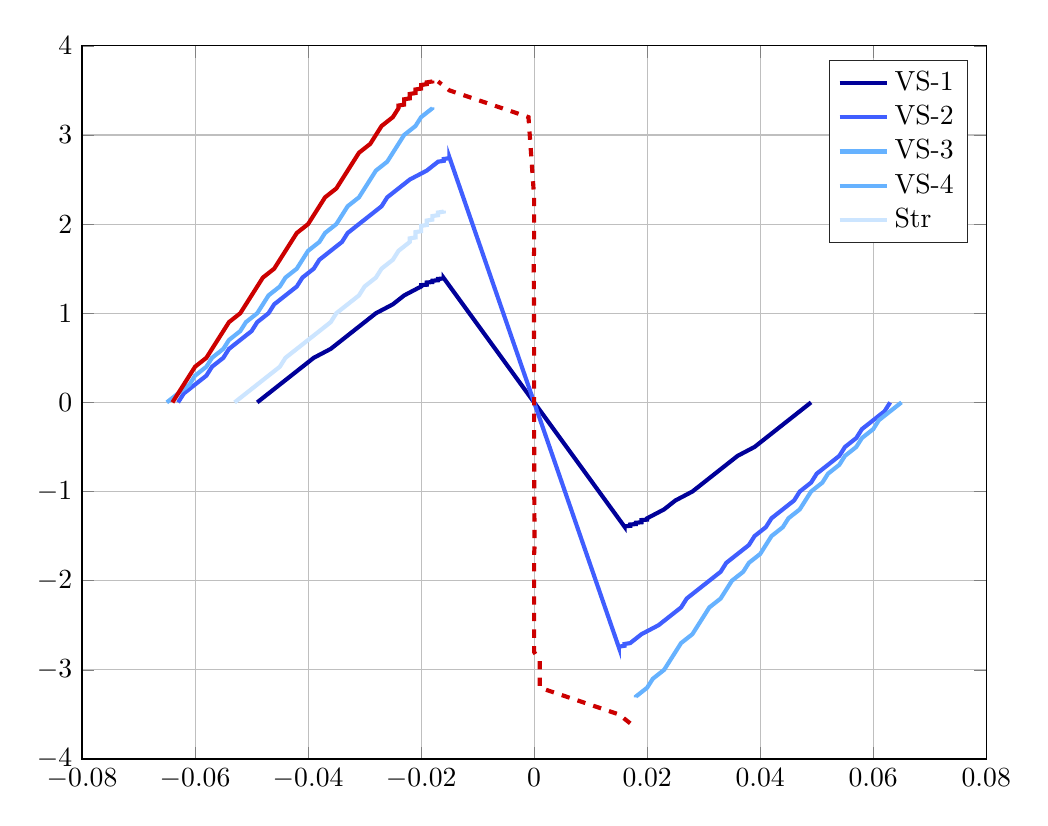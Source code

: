 % This file was created by matlab2tikz.
%
%The latest updates can be retrieved from
%  http://www.mathworks.com/matlabcentral/fileexchange/22022-matlab2tikz-matlab2tikz
%where you can also make suggestions and rate matlab2tikz.
%
\definecolor{mycolor1}{rgb}{0.0,0.0,0.6}%
\definecolor{mycolor2}{rgb}{0.25,0.37,1.0}%
\definecolor{mycolor3}{rgb}{0.4,0.7,1.0}%
\definecolor{mycolor4}{rgb}{0.8,0.9,1}%
\definecolor{mycolor5}{rgb}{0.80,0.0,0.0}%
%
\begin{tikzpicture}

\begin{axis}[%
width=4.521in,
height=3.566in,
at={(0.758in,0.481in)},
scale only axis,
xmin=-0.08,
xmax=0.08,
scaled x ticks = false,
x tick label style={/pgf/number format/fixed},
ymin=-4,
ymax=4,
axis background/.style={fill=white},
xmajorgrids,
ymajorgrids,
legend style={legend cell align=left, align=left, draw=white!15!black}
]
\addplot [color=mycolor1,line width=1.5pt]
  table[row sep=crcr]{%
-0.049	0\\
-0.047	0.1\\
-0.045	0.2\\
-0.043	0.3\\
-0.041	0.4\\
-0.039	0.5\\
-0.036	0.6\\
-0.034	0.7\\
-0.032	0.8\\
-0.03	0.9\\
-0.028	1\\
-0.025	1.1\\
-0.023	1.2\\
-0.02	1.3\\
-0.02	1.305\\
-0.02	1.31\\
-0.02	1.315\\
-0.019	1.32\\
-0.019	1.325\\
-0.019	1.33\\
-0.019	1.335\\
-0.019	1.34\\
-0.019	1.345\\
-0.018	1.35\\
-0.018	1.355\\
-0.018	1.36\\
-0.018	1.365\\
-0.017	1.37\\
-0.017	1.375\\
-0.017	1.38\\
-0.017	1.385\\
-0.016	1.39\\
-0.016	1.395\\
0	0\\
0.016	-1.395\\
0.016	-1.39\\
0.017	-1.385\\
0.017	-1.38\\
0.017	-1.375\\
0.017	-1.37\\
0.018	-1.365\\
0.018	-1.36\\
0.018	-1.355\\
0.018	-1.35\\
0.019	-1.345\\
0.019	-1.34\\
0.019	-1.335\\
0.019	-1.33\\
0.019	-1.325\\
0.019	-1.32\\
0.02	-1.315\\
0.02	-1.31\\
0.02	-1.305\\
0.02	-1.3\\
0.023	-1.2\\
0.025	-1.1\\
0.028	-1\\
0.03	-0.9\\
0.032	-0.8\\
0.034	-0.7\\
0.036	-0.6\\
0.039	-0.5\\
0.041	-0.4\\
0.043	-0.3\\
0.045	-0.2\\
0.047	-0.1\\
0.049	0\\
};
\addlegendentry{VS-1}

\addplot [color=mycolor2,line width=1.5pt]
  table[row sep=crcr]{%
-0.063	0\\
-0.062	0.1\\
-0.06	0.2\\
-0.058	0.3\\
-0.057	0.4\\
-0.055	0.5\\
-0.054	0.6\\
-0.052	0.7\\
-0.05	0.8\\
-0.049	0.9\\
-0.047	1\\
-0.046	1.1\\
-0.044	1.2\\
-0.042	1.3\\
-0.041	1.4\\
-0.039	1.5\\
-0.038	1.6\\
-0.036	1.7\\
-0.034	1.8\\
-0.033	1.9\\
-0.031	2\\
-0.029	2.1\\
-0.027	2.2\\
-0.026	2.3\\
-0.024	2.4\\
-0.022	2.5\\
-0.019	2.6\\
-0.017	2.7\\
-0.016	2.71\\
-0.016	2.72\\
-0.016	2.73\\
-0.015	2.74\\
-0.015	2.75\\
0	0\\
0.015	-2.75\\
0.015	-2.74\\
0.016	-2.73\\
0.016	-2.72\\
0.016	-2.71\\
0.017	-2.7\\
0.019	-2.6\\
0.022	-2.5\\
0.024	-2.4\\
0.026	-2.3\\
0.027	-2.2\\
0.029	-2.1\\
0.031	-2\\
0.033	-1.9\\
0.034	-1.8\\
0.036	-1.7\\
0.038	-1.6\\
0.039	-1.5\\
0.041	-1.4\\
0.042	-1.3\\
0.044	-1.2\\
0.046	-1.1\\
0.047	-1\\
0.049	-0.9\\
0.05	-0.8\\
0.052	-0.7\\
0.054	-0.6\\
0.055	-0.5\\
0.057	-0.4\\
0.058	-0.3\\
0.06	-0.2\\
0.062	-0.1\\
0.063	0\\
};
\addlegendentry{VS-2}

\addplot [color=mycolor3,line width=1.5pt]
  table[row sep=crcr]{%
0.018	-3.31\\
0.018	-3.3\\
0.02	-3.2\\
0.021	-3.1\\
0.023	-3\\
0.024	-2.9\\
0.025	-2.8\\
0.026	-2.7\\
0.028	-2.6\\
0.029	-2.5\\
0.03	-2.4\\
0.031	-2.3\\
0.033	-2.2\\
0.034	-2.1\\
0.035	-2\\
0.037	-1.9\\
0.038	-1.8\\
0.04	-1.7\\
0.041	-1.6\\
0.042	-1.5\\
0.044	-1.4\\
0.045	-1.3\\
0.047	-1.2\\
0.048	-1.1\\
0.049	-1\\
0.051	-0.9\\
0.052	-0.8\\
0.054	-0.7\\
0.055	-0.6\\
0.057	-0.5\\
0.058	-0.4\\
0.06	-0.3\\
0.061	-0.2\\
0.063	-0.1\\
0.065	0\\
};
\addlegendentry{VS-3}


\addplot [color=mycolor3,line width=1.5pt]
table[row sep=crcr]{%
	-0.065	0\\
	-0.063	0.1\\
	-0.061	0.2\\
	-0.06	0.3\\
	-0.058	0.4\\
	-0.057	0.5\\
	-0.055	0.6\\
	-0.054	0.7\\
	-0.052	0.8\\
	-0.051	0.9\\
	-0.049	1\\
	-0.048	1.1\\
	-0.047	1.2\\
	-0.045	1.3\\
	-0.044	1.4\\
	-0.042	1.5\\
	-0.041	1.6\\
	-0.04	1.7\\
	-0.038	1.8\\
	-0.037	1.9\\
	-0.035	2\\
	-0.034	2.1\\
	-0.033	2.2\\
	-0.031	2.3\\
	-0.03	2.4\\
	-0.029	2.5\\
	-0.028	2.6\\
	-0.026	2.7\\
	-0.025	2.8\\
	-0.024	2.9\\
	-0.023	3\\
	-0.021	3.1\\
	-0.02	3.2\\
	-0.018	3.3\\
	-0.018	3.31\\
};

\addplot [color=mycolor4,line width=1.5pt]
table[row sep=crcr]{%
	-0.053	0\\
	-0.051	0.1\\
	-0.049	0.2\\
	-0.047	0.3\\
	-0.045	0.4\\
	-0.044	0.5\\
	-0.042	0.6\\
	-0.04	0.7\\
	-0.038	0.8\\
	-0.036	0.9\\
	-0.035	1\\
	-0.033	1.1\\
	-0.031	1.2\\
	-0.03	1.3\\
	-0.028	1.4\\
	-0.027	1.5\\
	-0.025	1.6\\
	-0.024	1.7\\
	-0.022	1.8\\
	-0.022	1.81\\
	-0.022	1.82\\
	-0.022	1.83\\
	-0.022	1.84\\
	-0.021	1.85\\
	-0.021	1.86\\
	-0.021	1.87\\
	-0.021	1.88\\
	-0.021	1.89\\
	-0.021	1.9\\
	-0.021	1.91\\
	-0.02	1.92\\
	-0.02	1.93\\
	-0.02	1.94\\
	-0.02	1.95\\
	-0.02	1.96\\
	-0.02	1.97\\
	-0.02	1.98\\
	-0.019	1.99\\
	-0.019	2\\
	-0.019	2.01\\
	-0.019	2.02\\
	-0.019	2.03\\
	-0.019	2.04\\
	-0.018	2.05\\
	-0.018	2.06\\
	-0.018	2.07\\
	-0.018	2.08\\
	-0.018	2.09\\
	-0.017	2.1\\
	-0.017	2.11\\
	-0.017	2.12\\
	-0.017	2.13\\
	-0.016	2.14\\
	-0.016	2.15\\	
};
\addlegendentry{VS-4}


\addplot [color=mycolor5, mark options={solid, mycolor5},line width=1.5pt]
table[row sep=crcr]{%
	-0.064	0\\
	-0.063	0.1\\
	-0.062	0.2\\
	-0.061	0.3\\
	-0.06	0.4\\
	-0.058	0.5\\
	-0.057	0.6\\
	-0.056	0.7\\
	-0.055	0.8\\
	-0.054	0.9\\
	-0.052	1\\
	-0.051	1.1\\
	-0.05	1.2\\
	-0.049	1.3\\
	-0.048	1.4\\
	-0.046	1.5\\
	-0.045	1.6\\
	-0.044	1.7\\
	-0.043	1.8\\
	-0.042	1.9\\
	-0.04	2\\
	-0.039	2.1\\
	-0.038	2.2\\
	-0.037	2.3\\
	-0.035	2.4\\
	-0.034	2.5\\
	-0.033	2.6\\
	-0.032	2.7\\
	-0.031	2.8\\
	-0.029	2.9\\
	-0.028	3\\
	-0.027	3.1\\
	-0.025	3.2\\
	-0.024	3.3\\
	-0.024	3.3\\
	-0.024	3.31\\
	-0.024	3.32\\
	-0.024	3.33\\
	-0.023	3.34\\
	-0.023	3.35\\
	-0.023	3.36\\
	-0.023	3.37\\
	-0.023	3.38\\
	-0.023	3.39\\
	-0.023	3.4\\
	-0.022	3.41\\
	-0.022	3.42\\
	-0.022	3.43\\
	-0.022	3.44\\
	-0.022	3.45\\
	-0.022	3.46\\
	-0.021	3.47\\
	-0.021	3.48\\
	-0.021	3.49\\
	-0.021	3.5\\
	-0.021	3.51\\
	-0.02	3.52\\
	-0.02	3.53\\
	-0.02	3.54\\
	-0.02	3.55\\
	-0.02	3.56\\
	-0.019	3.57\\
	-0.019	3.58\\
	-0.019	3.59\\
	-0.018	3.6\\
	-0.018	3.61\\
};
\addlegendentry{Str}
% unstable straight
\addplot [color=mycolor5, dashed, mark options={solid, mycolor5},line width=1.5pt]
table[row sep=crcr]{%
	%	0.017	-3.611\\	
	%	0.017	-3.61\\
	0.017	-3.6\\
	%	0.017	-3.6\\
	%	0.002	-3.6\\
	%	0.015	-3.5\\
	%	0.001	-3.5\\
	0.015 -3.5\\
	%0.015 -3.4\\
	%0.014 -3.3\\
	%0.014 -3.2\\
	%0.013 -3.1\\
	%0.013 -3.0\\
	%0.013 -2.9\\
	%0.012 -2.8\\
	%
	%
	%	0.015		-3.4\\
	%	0.001	-3.4\\
	%	0.001	-3.3\\
	0.001	-3.2\\
	0.001	-3.1\\
	0.001	-3\\
	0.001	-2.9\\
	0.0	-2.8\\
	0.0	-2.7\\
	0.0	-2.6\\
	0.0	-2.5\\
	0.0	-2.4\\
	0.0	-2.3\\
	0.0	-2.2\\
	0.0	-2.1\\
	0.0	-2\\
	0.0	-1.9\\
	0.0	-1.8\\
	0.0	-1.7\\
	8.632e-05	-1.6\\
	7.247e-05	-1.5\\
	6.037e-05	-1.4\\
	4.985e-05	-1.3\\
	4.077e-05	-1.2\\
	3.299e-05	-1.1\\
	2.639e-05	-1\\
	2.084e-05	-0.9\\
	1.622e-05	-0.8\\
	1.242e-05	-0.7\\
	9.34e-06	-0.6\\
	6.86e-06	-0.5\\
	4.89e-06	-0.4\\
	3.32e-06	-0.3\\
	2.05e-06	-0.2\\
	9.74e-07	-0.1\\
	3.64e-16	0\\
	3.64e-16	0\\
	-9.74e-07	0.1\\
	-2.05e-06	0.2\\
	-3.32e-06	0.3\\
	-4.89e-06	0.4\\
	-6.86e-06	0.5\\
	-9.34e-06	0.6\\
	-1.242e-05	0.7\\
	-1.622e-05	0.8\\
	-2.084e-05	0.9\\
	-2.639e-05	1\\
	-3.299e-05	1.1\\
	-4.077e-05	1.2\\
	-4.985e-05	1.3\\
	-6.037e-05	1.4\\
	-7.247e-05	1.5\\
	-8.632e-05	1.6\\
	-0.0	1.7\\
	-0.0	1.8\\
	-0.0	1.9\\
	-0.0	2\\
	-0.0	2.1\\
	-0.0	2.2\\
	-0.0	2.3\\
	%	-0.0	2.4\\
	%	-0.0	2.5\\
	%	-0.0	2.6\\
	%	-0.0	2.7\\
	%	-0.0	2.8\\
	%	-0.001	2.9\\
	%	-0.013 3.0\\
	%	-0.001	3\\
	%	-0.001	3.1\\
	-0.001	3.2\\
	%	-0.001	3.3\\
	%	-0.015		3.4\\
	%	-0.001	3.4\\
	%	-0.001	3.5\\
	-0.015		3.5\\
	-0.017	3.6\\
	%	-0.002	3.6\\
	%	-0.018	3.611\\
	%	-0.002	3.7\\
};

%% VS-3 unstable
%\addplot [color=mycolor3, dashed, mark options={solid, mycolor3},line width=1.5pt]
%  table[row sep=crcr]{%
%	-0.017	3.31\\
%	-0.017	3.31\\
%	-0.016	3.3\\
%	-0.016	3.29\\
%	-0.016	3.28\\
%	-0.016	3.27\\
%	-0.016	3.26\\
%	-0.016	3.25\\
%	-0.016	3.24\\
%	-0.016	3.23\\
%	-0.016	3.22\\
%	-0.016	3.21\\
%	-0.016	3.2\\
%	-0.015	3.19\\
%	-0.015	3.18\\
%	-0.015	3.17\\
%	-0.015	3.16\\
%	-0.015	3.15\\
%	-0.015	3.14\\
%	-0.015	3.13\\
%	-0.015	3.12\\
%	-0.015	3.11\\
%	-0.015	3.1\\
%	-0.015	3.09\\
%	-0.015	3.08\\
%	-0.015	3.07\\
%	-0.015	3.06\\
%	-0.015	3.05\\
%	-0.015	3.04\\
%	-0.015	3.03\\
%	-0.015	3.02\\
%	-0.015	3.01\\
%		-0.015	3\\
%	-0.015	2.99\\
%	-0.015	2.98\\
%	-0.015	2.97\\
%	-0.015	2.96\\
%	-0.015	2.95\\
%	-0.015	2.94\\
%	-0.015	2.93\\
%	-0.015	2.92\\
%	-0.015	2.91\\
%	-0.015	2.9\\
%	-0.015	2.89\\
%	-0.015	2.88\\
%	-0.015	2.87\\
%	-0.015	2.86\\
%	-0.015	2.85\\
%	-0.015	2.84\\
%	-0.015	2.83\\
%	-0.015	2.81\\
%	-0.015	2.71\\
%	-0.014	2.61\\
%	-0.014	2.51\\
%	-0.014	2.41\\
%	-0.014	2.31\\
%	-0.014	2.21\\
%	-0.014	2.11\\
%	-0.013	2.01\\
%	-0.013		1.91\\
%	0	0\\
%	0.013	-1.91\\
%	0.013	-2.01\\
%	0.014	-2.11\\
%	0.014	-2.21\\
%	0.014	-2.31\\
%	0.014	-2.41\\
%	0.014	-2.51\\
%	0.014	-2.61\\
%	0.015	-2.71\\
%	0.015	-2.81\\
%	0.015	-2.83\\
%	0.015	-2.84\\
%	0.015	-2.85\\
%	0.015	-2.86\\
%	0.015	-2.87\\
%	0.015	-2.88\\
%	0.015	-2.89\\
%	0.015	-2.9\\
%	0.015	-2.91\\
%	0.015	-2.92\\
%	0.015	-2.93\\
%	0.015	-2.94\\
%	0.015	-2.95\\
%	0.015	-2.96\\
%	0.015	-2.97\\
%	0.015	-2.98\\
%	0.015	-2.99\\
%	0.015	-3\\
%	0.015	-3.01\\
%	0.015	-3.02\\
%	0.015	-3.03\\
%	0.015	-3.04\\
%	0.015	-3.05\\
%	0.015	-3.06\\
%	0.015	-3.07\\
%	0.015	-3.08\\
%	0.015	-3.09\\
%	0.015	-3.1\\
%	0.015	-3.11\\
%	0.015	-3.12\\
%	0.015	-3.13\\
%	0.015	-3.14\\
%	0.015	-3.15\\
%	0.015	-3.16\\
%	0.015	-3.17\\
%	0.015	-3.18\\
%	0.015	-3.19\\
%	0.016	-3.2\\
%	0.016	-3.21\\
%	0.016	-3.22\\
%	0.016	-3.23\\
%	0.016	-3.24\\
%	0.016	-3.25\\
%	0.016	-3.26\\
%	0.016	-3.27\\
%	0.016	-3.28\\
%	0.016	-3.29\\
%	0.016	-3.3\\
%	0.017	-3.31\\
%	0.017	-3.31\\
%};
%
%\addplot [color=mycolor4, dashed, mark options={solid, mycolor5},line width=1.5pt]
% table[row sep=crcr]{%
%	-0.015	2.15\\
%	-0.014	2.05\\
%	-0.013	1.95\\
%	-0.013	1.85\\
%	-0.013	1.75\\
%	-0.013	1.65\\
%	-0.012	1.55\\
%	-0.012	1.45\\
%	-0.012	1.35\\
%	-0.012	1.25\\
%	-0.012	1.15\\
%	-0.011	1.05\\
%	-0.011	0.95\\
%	0	0\\
%	0.011	-0.95\\
%	0.011	-1.05\\
%	0.012	-1.15\\
%	0.012	-1.25\\
%	0.012	-1.35\\
%	0.012	-1.45\\
%	0.012	-1.55\\
%	0.013	-1.65\\
%	0.013	-1.75\\
%	0.013	-1.85\\
%	0.013	-1.95\\
%	0.014	-2.05\\
%	0.015	-2.15\\
%};
%
%\addplot [color=mycolor5, mark options={solid, mycolor5},line width=1.5pt]
%table[row sep=crcr]{%
%	0.018	-3.61\\
%	0.018	-3.6\\
%	0.019	-3.59\\
%	0.019	-3.58\\
%	0.019	-3.57\\
%	0.02	-3.56\\
%	0.02	-3.55\\
%	0.02	-3.54\\
%	0.02	-3.53\\
%	0.02	-3.52\\
%	0.021	-3.51\\
%	0.021	-3.5\\
%	0.021	-3.49\\
%	0.021	-3.48\\
%	0.021	-3.47\\
%	0.022	-3.46\\
%	0.022	-3.45\\
%	0.022	-3.44\\
%	0.022	-3.43\\
%	0.022	-3.42\\
%	0.022	-3.41\\
%	0.023	-3.4\\
%	0.023	-3.39\\
%	0.023	-3.38\\
%	0.023	-3.37\\
%	0.023	-3.36\\
%	0.023	-3.35\\
%	0.023	-3.34\\
%	0.024	-3.33\\
%	0.024	-3.32\\
%	0.024	-3.31\\
%	0.024	-3.3\\
%	0.024	-3.3\\
%	0.025	-3.2\\
%	0.027	-3.1\\
%	0.028	-3\\
%	0.029	-2.9\\
%	0.031	-2.8\\
%	0.032	-2.7\\
%	0.033	-2.6\\
%	0.034	-2.5\\
%	0.035	-2.4\\
%	0.037	-2.3\\
%	0.038	-2.2\\
%	0.039	-2.1\\
%	0.04	-2\\
%	0.042	-1.9\\
%	0.043	-1.8\\
%	0.044	-1.7\\
%	0.045	-1.6\\
%	0.046	-1.5\\
%	0.048	-1.4\\
%	0.049	-1.3\\
%	0.05	-1.2\\
%	0.051	-1.1\\
%	0.052	-1\\
%	0.054	-0.9\\
%	0.055	-0.8\\
%	0.056	-0.7\\
%	0.057	-0.6\\
%	0.058	-0.5\\
%	0.06	-0.4\\
%	0.061	-0.3\\
%	0.062	-0.2\\
%	0.063	-0.1\\
%	0.064	0\\
%};
%
%
%\addplot [color=mycolor5, dashed, mark options={solid, mycolor5},line width=1.5pt]
%table[row sep=crcr]{%
%-0.017	3.61\\
%-0.017	3.6\\
%-0.016	3.59\\
%-0.016	3.58\\
%-0.016	3.57\\
%-0.016	3.56\\
%-0.016	3.55\\
%-0.016	3.54\\
%-0.015	3.53\\
%-0.015	3.52\\
%-0.015	3.51\\
%-0.015	3.5\\
%-0.015	3.49\\
%-0.015	3.48\\
%-0.015	3.47\\
%-0.015	3.46\\
%-0.015	3.45\\
%-0.015	3.44\\
%-0.015	3.43\\
%-0.015	3.42\\
%-0.015	3.41\\
%-0.015	3.4\\
%-0.015	3.39\\
%-0.014	3.38\\
%-0.014	3.37\\
%-0.014	3.36\\
%-0.014	3.35\\
%-0.014	3.34\\
%-0.014	3.33\\
%-0.014	3.32\\
%-0.014	3.31\\
%-0.014	3.3\\
%-0.014	3.29\\
%-0.014	3.28\\
%-0.014	3.27\\
%-0.014	3.26\\
%-0.014	3.25\\
%-0.014	3.24\\
%-0.014	3.23\\
%-0.014	3.22\\
%-0.014	3.21\\
%-0.014	3.2\\
%-0.014	3.19\\
%-0.014	3.18\\
%-0.014	3.17\\
%-0.014	3.16\\
%-0.014	3.15\\
%-0.014	3.14\\
%-0.014	3.13\\
%-0.013	3.12\\
%-0.013	3.11\\
%-0.013	3.1\\
%-0.013	3.09\\
%-0.013	3.08\\
%-0.013	3.07\\
%-0.013	3.06\\
%-0.013	3.05\\
%-0.013	3.04\\
%-0.013	3.03\\
%-0.013	3.02\\
%-0.013	3.01\\
%-0.013	3\\
%-0.013	2.9\\
%-0.012	2.8\\
%0	0\\
%0.012	-2.8\\
%0.013	-2.9\\
%0.013	-3\\
%0.013	-3.01\\
%0.013	-3.02\\
%0.013	-3.03\\
%0.013	-3.04\\
%0.013	-3.05\\
%0.013	-3.06\\
%0.013	-3.07\\
%0.013	-3.08\\
%0.013	-3.09\\
%0.013	-3.1\\
%0.013	-3.11\\
%0.013	-3.12\\
%0.014	-3.13\\
%0.014	-3.14\\
%0.014	-3.15\\
%0.014	-3.16\\
%0.014	-3.17\\
%0.014	-3.18\\
%0.014	-3.19\\
%0.014	-3.2\\
%0.014	-3.21\\
%0.014	-3.22\\
%0.014	-3.23\\
%0.014	-3.24\\
%0.014	-3.25\\
%0.014	-3.26\\
%0.014	-3.27\\
%0.014	-3.28\\
%0.014	-3.29\\
%0.014	-3.3\\
%0.014	-3.31\\
%0.014	-3.32\\
%0.014	-3.33\\
%0.014	-3.34\\
%0.014	-3.35\\
%0.014	-3.36\\
%0.014	-3.37\\
%0.014	-3.38\\
%0.015	-3.39\\
%0.015	-3.4\\
%0.015	-3.41\\
%0.015	-3.42\\
%0.015	-3.43\\
%0.015	-3.44\\
%0.015	-3.45\\
%0.015	-3.46\\
%0.015	-3.47\\
%0.015	-3.48\\
%0.015	-3.49\\
%0.015	-3.5\\
%0.015	-3.51\\
%0.015	-3.52\\
%0.015	-3.53\\
%0.016	-3.54\\
%0.016	-3.55\\
%0.016	-3.56\\
%0.016	-3.57\\
%0.016	-3.58\\
%0.016	-3.59\\
%0.017	-3.6\\
%0.017	-3.61\\
%};
%

\end{axis}
\end{tikzpicture}%
